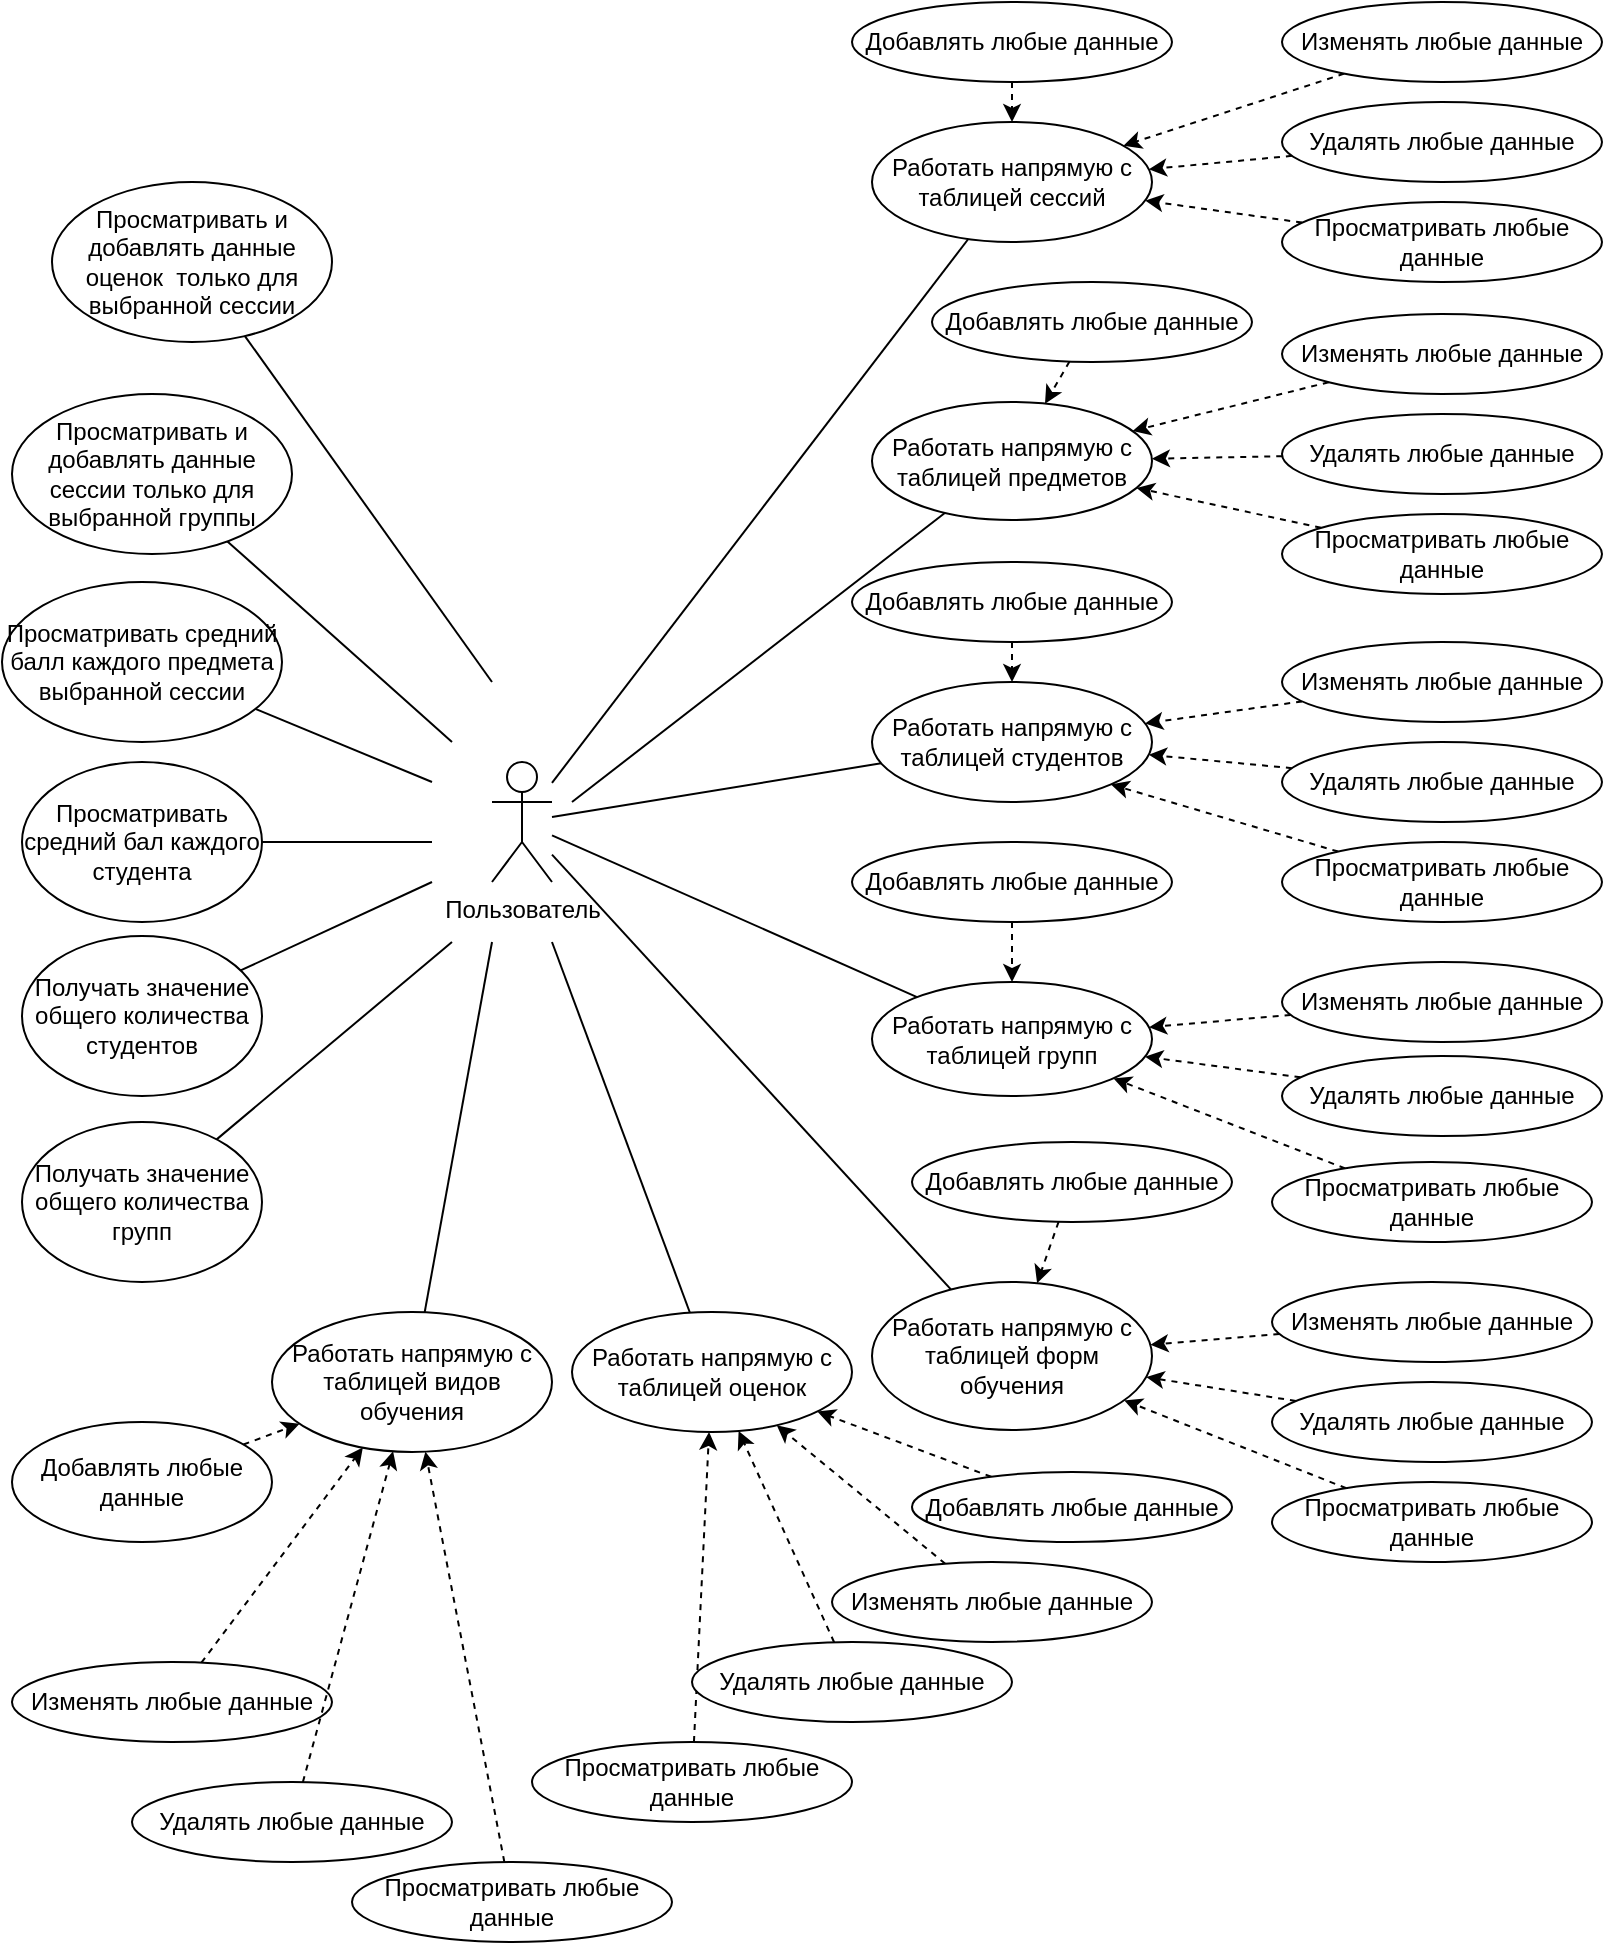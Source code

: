 <mxfile version="14.5.10" type="device"><diagram id="6TR3l-4Fl-24hoV2mAPt" name="Page-1"><mxGraphModel dx="1182" dy="761" grid="1" gridSize="10" guides="1" tooltips="1" connect="1" arrows="1" fold="1" page="1" pageScale="1" pageWidth="827" pageHeight="1169" math="0" shadow="0"><root><mxCell id="0"/><mxCell id="1" parent="0"/><mxCell id="tYN581f29mvAU67w7xoL-1" value="Пользователь" style="shape=umlActor;verticalLabelPosition=bottom;verticalAlign=top;html=1;outlineConnect=0;" vertex="1" parent="1"><mxGeometry x="250" y="380" width="30" height="60" as="geometry"/></mxCell><mxCell id="tYN581f29mvAU67w7xoL-85" style="edgeStyle=none;rounded=0;orthogonalLoop=1;jettySize=auto;html=1;endArrow=none;endFill=0;" edge="1" parent="1" source="tYN581f29mvAU67w7xoL-2" target="tYN581f29mvAU67w7xoL-1"><mxGeometry relative="1" as="geometry"/></mxCell><mxCell id="tYN581f29mvAU67w7xoL-2" value="Работать напрямую с таблицей сессий" style="ellipse;whiteSpace=wrap;html=1;" vertex="1" parent="1"><mxGeometry x="440" y="60" width="140" height="60" as="geometry"/></mxCell><mxCell id="tYN581f29mvAU67w7xoL-83" style="edgeStyle=none;rounded=0;orthogonalLoop=1;jettySize=auto;html=1;endArrow=none;endFill=0;" edge="1" parent="1" source="tYN581f29mvAU67w7xoL-3"><mxGeometry relative="1" as="geometry"><mxPoint x="280" y="470" as="targetPoint"/></mxGeometry></mxCell><mxCell id="tYN581f29mvAU67w7xoL-3" value="Работать напрямую с таблицей оценок" style="ellipse;whiteSpace=wrap;html=1;" vertex="1" parent="1"><mxGeometry x="290" y="655" width="140" height="60" as="geometry"/></mxCell><mxCell id="tYN581f29mvAU67w7xoL-78" style="edgeStyle=none;rounded=0;orthogonalLoop=1;jettySize=auto;html=1;endArrow=none;endFill=0;" edge="1" parent="1" source="tYN581f29mvAU67w7xoL-4"><mxGeometry relative="1" as="geometry"><mxPoint x="290" y="400" as="targetPoint"/></mxGeometry></mxCell><mxCell id="tYN581f29mvAU67w7xoL-4" value="Работать напрямую с таблицей предметов" style="ellipse;whiteSpace=wrap;html=1;" vertex="1" parent="1"><mxGeometry x="440" y="200" width="140" height="59" as="geometry"/></mxCell><mxCell id="tYN581f29mvAU67w7xoL-79" style="edgeStyle=none;rounded=0;orthogonalLoop=1;jettySize=auto;html=1;endArrow=none;endFill=0;" edge="1" parent="1" source="tYN581f29mvAU67w7xoL-5" target="tYN581f29mvAU67w7xoL-1"><mxGeometry relative="1" as="geometry"/></mxCell><mxCell id="tYN581f29mvAU67w7xoL-5" value="Работать напрямую с таблицей студентов" style="ellipse;whiteSpace=wrap;html=1;" vertex="1" parent="1"><mxGeometry x="440" y="340" width="140" height="60" as="geometry"/></mxCell><mxCell id="tYN581f29mvAU67w7xoL-81" style="edgeStyle=none;rounded=0;orthogonalLoop=1;jettySize=auto;html=1;endArrow=none;endFill=0;" edge="1" parent="1" source="tYN581f29mvAU67w7xoL-6" target="tYN581f29mvAU67w7xoL-1"><mxGeometry relative="1" as="geometry"/></mxCell><mxCell id="tYN581f29mvAU67w7xoL-6" value="Работать напрямую с таблицей групп" style="ellipse;whiteSpace=wrap;html=1;" vertex="1" parent="1"><mxGeometry x="440" y="490" width="140" height="57" as="geometry"/></mxCell><mxCell id="tYN581f29mvAU67w7xoL-82" style="edgeStyle=none;rounded=0;orthogonalLoop=1;jettySize=auto;html=1;endArrow=none;endFill=0;" edge="1" parent="1" source="tYN581f29mvAU67w7xoL-7" target="tYN581f29mvAU67w7xoL-1"><mxGeometry relative="1" as="geometry"/></mxCell><mxCell id="tYN581f29mvAU67w7xoL-7" value="Работать напрямую с таблицей форм обучения" style="ellipse;whiteSpace=wrap;html=1;" vertex="1" parent="1"><mxGeometry x="440" y="640" width="140" height="74" as="geometry"/></mxCell><mxCell id="tYN581f29mvAU67w7xoL-84" style="edgeStyle=none;rounded=0;orthogonalLoop=1;jettySize=auto;html=1;endArrow=none;endFill=0;" edge="1" parent="1" source="tYN581f29mvAU67w7xoL-8"><mxGeometry relative="1" as="geometry"><mxPoint x="250" y="470" as="targetPoint"/></mxGeometry></mxCell><mxCell id="tYN581f29mvAU67w7xoL-8" value="Работать напрямую с таблицей видов обучения" style="ellipse;whiteSpace=wrap;html=1;" vertex="1" parent="1"><mxGeometry x="140" y="655" width="140" height="70" as="geometry"/></mxCell><mxCell id="tYN581f29mvAU67w7xoL-30" style="rounded=0;orthogonalLoop=1;jettySize=auto;html=1;dashed=1;" edge="1" parent="1" source="tYN581f29mvAU67w7xoL-13" target="tYN581f29mvAU67w7xoL-2"><mxGeometry relative="1" as="geometry"/></mxCell><mxCell id="tYN581f29mvAU67w7xoL-13" value="Добавлять любые данные" style="ellipse;whiteSpace=wrap;html=1;" vertex="1" parent="1"><mxGeometry x="430" width="160" height="40" as="geometry"/></mxCell><mxCell id="tYN581f29mvAU67w7xoL-31" style="edgeStyle=none;rounded=0;orthogonalLoop=1;jettySize=auto;html=1;dashed=1;" edge="1" parent="1" source="tYN581f29mvAU67w7xoL-14" target="tYN581f29mvAU67w7xoL-2"><mxGeometry relative="1" as="geometry"/></mxCell><mxCell id="tYN581f29mvAU67w7xoL-14" value="Изменять любые данные" style="ellipse;whiteSpace=wrap;html=1;" vertex="1" parent="1"><mxGeometry x="645" width="160" height="40" as="geometry"/></mxCell><mxCell id="tYN581f29mvAU67w7xoL-33" style="edgeStyle=none;rounded=0;orthogonalLoop=1;jettySize=auto;html=1;dashed=1;" edge="1" parent="1" source="tYN581f29mvAU67w7xoL-15" target="tYN581f29mvAU67w7xoL-2"><mxGeometry relative="1" as="geometry"/></mxCell><mxCell id="tYN581f29mvAU67w7xoL-15" value="Просматривать любые данные" style="ellipse;whiteSpace=wrap;html=1;" vertex="1" parent="1"><mxGeometry x="645" y="100" width="160" height="40" as="geometry"/></mxCell><mxCell id="tYN581f29mvAU67w7xoL-32" style="edgeStyle=none;rounded=0;orthogonalLoop=1;jettySize=auto;html=1;dashed=1;" edge="1" parent="1" source="tYN581f29mvAU67w7xoL-16" target="tYN581f29mvAU67w7xoL-2"><mxGeometry relative="1" as="geometry"/></mxCell><mxCell id="tYN581f29mvAU67w7xoL-16" value="Удалять любые данные" style="ellipse;whiteSpace=wrap;html=1;" vertex="1" parent="1"><mxGeometry x="645" y="50" width="160" height="40" as="geometry"/></mxCell><mxCell id="tYN581f29mvAU67w7xoL-34" style="edgeStyle=none;rounded=0;orthogonalLoop=1;jettySize=auto;html=1;dashed=1;" edge="1" parent="1" source="tYN581f29mvAU67w7xoL-17" target="tYN581f29mvAU67w7xoL-4"><mxGeometry relative="1" as="geometry"/></mxCell><mxCell id="tYN581f29mvAU67w7xoL-17" value="Добавлять любые данные" style="ellipse;whiteSpace=wrap;html=1;" vertex="1" parent="1"><mxGeometry x="470" y="140" width="160" height="40" as="geometry"/></mxCell><mxCell id="tYN581f29mvAU67w7xoL-35" style="edgeStyle=none;rounded=0;orthogonalLoop=1;jettySize=auto;html=1;dashed=1;" edge="1" parent="1" source="tYN581f29mvAU67w7xoL-18" target="tYN581f29mvAU67w7xoL-4"><mxGeometry relative="1" as="geometry"/></mxCell><mxCell id="tYN581f29mvAU67w7xoL-18" value="Изменять любые данные" style="ellipse;whiteSpace=wrap;html=1;" vertex="1" parent="1"><mxGeometry x="645" y="156" width="160" height="40" as="geometry"/></mxCell><mxCell id="tYN581f29mvAU67w7xoL-37" style="edgeStyle=none;rounded=0;orthogonalLoop=1;jettySize=auto;html=1;dashed=1;" edge="1" parent="1" source="tYN581f29mvAU67w7xoL-19" target="tYN581f29mvAU67w7xoL-4"><mxGeometry relative="1" as="geometry"/></mxCell><mxCell id="tYN581f29mvAU67w7xoL-19" value="Просматривать любые данные" style="ellipse;whiteSpace=wrap;html=1;" vertex="1" parent="1"><mxGeometry x="645" y="256" width="160" height="40" as="geometry"/></mxCell><mxCell id="tYN581f29mvAU67w7xoL-36" style="edgeStyle=none;rounded=0;orthogonalLoop=1;jettySize=auto;html=1;dashed=1;" edge="1" parent="1" source="tYN581f29mvAU67w7xoL-20" target="tYN581f29mvAU67w7xoL-4"><mxGeometry relative="1" as="geometry"/></mxCell><mxCell id="tYN581f29mvAU67w7xoL-20" value="Удалять любые данные" style="ellipse;whiteSpace=wrap;html=1;" vertex="1" parent="1"><mxGeometry x="645" y="206" width="160" height="40" as="geometry"/></mxCell><mxCell id="tYN581f29mvAU67w7xoL-38" style="edgeStyle=none;rounded=0;orthogonalLoop=1;jettySize=auto;html=1;dashed=1;" edge="1" parent="1" source="tYN581f29mvAU67w7xoL-26" target="tYN581f29mvAU67w7xoL-5"><mxGeometry relative="1" as="geometry"/></mxCell><mxCell id="tYN581f29mvAU67w7xoL-26" value="Добавлять любые данные" style="ellipse;whiteSpace=wrap;html=1;" vertex="1" parent="1"><mxGeometry x="430" y="280" width="160" height="40" as="geometry"/></mxCell><mxCell id="tYN581f29mvAU67w7xoL-39" style="edgeStyle=none;rounded=0;orthogonalLoop=1;jettySize=auto;html=1;dashed=1;" edge="1" parent="1" source="tYN581f29mvAU67w7xoL-27" target="tYN581f29mvAU67w7xoL-5"><mxGeometry relative="1" as="geometry"/></mxCell><mxCell id="tYN581f29mvAU67w7xoL-27" value="Изменять любые данные" style="ellipse;whiteSpace=wrap;html=1;" vertex="1" parent="1"><mxGeometry x="645" y="320" width="160" height="40" as="geometry"/></mxCell><mxCell id="tYN581f29mvAU67w7xoL-41" style="edgeStyle=none;rounded=0;orthogonalLoop=1;jettySize=auto;html=1;entryX=1;entryY=1;entryDx=0;entryDy=0;dashed=1;" edge="1" parent="1" source="tYN581f29mvAU67w7xoL-28" target="tYN581f29mvAU67w7xoL-5"><mxGeometry relative="1" as="geometry"/></mxCell><mxCell id="tYN581f29mvAU67w7xoL-28" value="Просматривать любые данные" style="ellipse;whiteSpace=wrap;html=1;" vertex="1" parent="1"><mxGeometry x="645" y="420" width="160" height="40" as="geometry"/></mxCell><mxCell id="tYN581f29mvAU67w7xoL-40" style="edgeStyle=none;rounded=0;orthogonalLoop=1;jettySize=auto;html=1;dashed=1;" edge="1" parent="1" source="tYN581f29mvAU67w7xoL-29" target="tYN581f29mvAU67w7xoL-5"><mxGeometry relative="1" as="geometry"><mxPoint x="590" y="380" as="targetPoint"/></mxGeometry></mxCell><mxCell id="tYN581f29mvAU67w7xoL-29" value="Удалять любые данные" style="ellipse;whiteSpace=wrap;html=1;" vertex="1" parent="1"><mxGeometry x="645" y="370" width="160" height="40" as="geometry"/></mxCell><mxCell id="tYN581f29mvAU67w7xoL-62" style="edgeStyle=none;rounded=0;orthogonalLoop=1;jettySize=auto;html=1;dashed=1;" edge="1" parent="1" source="tYN581f29mvAU67w7xoL-42" target="tYN581f29mvAU67w7xoL-6"><mxGeometry relative="1" as="geometry"/></mxCell><mxCell id="tYN581f29mvAU67w7xoL-42" value="Добавлять любые данные" style="ellipse;whiteSpace=wrap;html=1;" vertex="1" parent="1"><mxGeometry x="430" y="420" width="160" height="40" as="geometry"/></mxCell><mxCell id="tYN581f29mvAU67w7xoL-63" style="edgeStyle=none;rounded=0;orthogonalLoop=1;jettySize=auto;html=1;dashed=1;" edge="1" parent="1" source="tYN581f29mvAU67w7xoL-43" target="tYN581f29mvAU67w7xoL-6"><mxGeometry relative="1" as="geometry"/></mxCell><mxCell id="tYN581f29mvAU67w7xoL-43" value="Изменять любые данные" style="ellipse;whiteSpace=wrap;html=1;" vertex="1" parent="1"><mxGeometry x="645" y="480" width="160" height="40" as="geometry"/></mxCell><mxCell id="tYN581f29mvAU67w7xoL-65" style="edgeStyle=none;rounded=0;orthogonalLoop=1;jettySize=auto;html=1;dashed=1;" edge="1" parent="1" source="tYN581f29mvAU67w7xoL-44" target="tYN581f29mvAU67w7xoL-6"><mxGeometry relative="1" as="geometry"/></mxCell><mxCell id="tYN581f29mvAU67w7xoL-44" value="Просматривать любые данные" style="ellipse;whiteSpace=wrap;html=1;" vertex="1" parent="1"><mxGeometry x="640" y="580" width="160" height="40" as="geometry"/></mxCell><mxCell id="tYN581f29mvAU67w7xoL-64" style="edgeStyle=none;rounded=0;orthogonalLoop=1;jettySize=auto;html=1;dashed=1;" edge="1" parent="1" source="tYN581f29mvAU67w7xoL-45" target="tYN581f29mvAU67w7xoL-6"><mxGeometry relative="1" as="geometry"/></mxCell><mxCell id="tYN581f29mvAU67w7xoL-45" value="Удалять любые данные" style="ellipse;whiteSpace=wrap;html=1;" vertex="1" parent="1"><mxGeometry x="645" y="527" width="160" height="40" as="geometry"/></mxCell><mxCell id="tYN581f29mvAU67w7xoL-66" style="edgeStyle=none;rounded=0;orthogonalLoop=1;jettySize=auto;html=1;dashed=1;" edge="1" parent="1" source="tYN581f29mvAU67w7xoL-50" target="tYN581f29mvAU67w7xoL-7"><mxGeometry relative="1" as="geometry"/></mxCell><mxCell id="tYN581f29mvAU67w7xoL-50" value="Добавлять любые данные" style="ellipse;whiteSpace=wrap;html=1;" vertex="1" parent="1"><mxGeometry x="460" y="570" width="160" height="40" as="geometry"/></mxCell><mxCell id="tYN581f29mvAU67w7xoL-67" style="edgeStyle=none;rounded=0;orthogonalLoop=1;jettySize=auto;html=1;dashed=1;" edge="1" parent="1" source="tYN581f29mvAU67w7xoL-51" target="tYN581f29mvAU67w7xoL-7"><mxGeometry relative="1" as="geometry"/></mxCell><mxCell id="tYN581f29mvAU67w7xoL-51" value="Изменять любые данные" style="ellipse;whiteSpace=wrap;html=1;" vertex="1" parent="1"><mxGeometry x="640" y="640" width="160" height="40" as="geometry"/></mxCell><mxCell id="tYN581f29mvAU67w7xoL-69" style="edgeStyle=none;rounded=0;orthogonalLoop=1;jettySize=auto;html=1;dashed=1;" edge="1" parent="1" source="tYN581f29mvAU67w7xoL-52" target="tYN581f29mvAU67w7xoL-7"><mxGeometry relative="1" as="geometry"/></mxCell><mxCell id="tYN581f29mvAU67w7xoL-52" value="Просматривать любые данные" style="ellipse;whiteSpace=wrap;html=1;" vertex="1" parent="1"><mxGeometry x="640" y="740" width="160" height="40" as="geometry"/></mxCell><mxCell id="tYN581f29mvAU67w7xoL-68" style="edgeStyle=none;rounded=0;orthogonalLoop=1;jettySize=auto;html=1;dashed=1;" edge="1" parent="1" source="tYN581f29mvAU67w7xoL-53" target="tYN581f29mvAU67w7xoL-7"><mxGeometry relative="1" as="geometry"/></mxCell><mxCell id="tYN581f29mvAU67w7xoL-53" value="Удалять любые данные" style="ellipse;whiteSpace=wrap;html=1;" vertex="1" parent="1"><mxGeometry x="640" y="690" width="160" height="40" as="geometry"/></mxCell><mxCell id="tYN581f29mvAU67w7xoL-77" style="edgeStyle=none;rounded=0;orthogonalLoop=1;jettySize=auto;html=1;dashed=1;" edge="1" parent="1" source="tYN581f29mvAU67w7xoL-54" target="tYN581f29mvAU67w7xoL-8"><mxGeometry relative="1" as="geometry"/></mxCell><mxCell id="tYN581f29mvAU67w7xoL-54" value="Добавлять любые данные" style="ellipse;whiteSpace=wrap;html=1;" vertex="1" parent="1"><mxGeometry x="10" y="710" width="130" height="60" as="geometry"/></mxCell><mxCell id="tYN581f29mvAU67w7xoL-76" style="edgeStyle=none;rounded=0;orthogonalLoop=1;jettySize=auto;html=1;dashed=1;" edge="1" parent="1" source="tYN581f29mvAU67w7xoL-55" target="tYN581f29mvAU67w7xoL-8"><mxGeometry relative="1" as="geometry"/></mxCell><mxCell id="tYN581f29mvAU67w7xoL-55" value="Изменять любые данные" style="ellipse;whiteSpace=wrap;html=1;" vertex="1" parent="1"><mxGeometry x="10" y="830" width="160" height="40" as="geometry"/></mxCell><mxCell id="tYN581f29mvAU67w7xoL-74" style="edgeStyle=none;rounded=0;orthogonalLoop=1;jettySize=auto;html=1;dashed=1;" edge="1" parent="1" source="tYN581f29mvAU67w7xoL-56" target="tYN581f29mvAU67w7xoL-8"><mxGeometry relative="1" as="geometry"/></mxCell><mxCell id="tYN581f29mvAU67w7xoL-56" value="Просматривать любые данные" style="ellipse;whiteSpace=wrap;html=1;" vertex="1" parent="1"><mxGeometry x="180" y="930" width="160" height="40" as="geometry"/></mxCell><mxCell id="tYN581f29mvAU67w7xoL-75" style="edgeStyle=none;rounded=0;orthogonalLoop=1;jettySize=auto;html=1;dashed=1;" edge="1" parent="1" source="tYN581f29mvAU67w7xoL-57" target="tYN581f29mvAU67w7xoL-8"><mxGeometry relative="1" as="geometry"/></mxCell><mxCell id="tYN581f29mvAU67w7xoL-57" value="Удалять любые данные" style="ellipse;whiteSpace=wrap;html=1;" vertex="1" parent="1"><mxGeometry x="70" y="890" width="160" height="40" as="geometry"/></mxCell><mxCell id="tYN581f29mvAU67w7xoL-70" style="edgeStyle=none;rounded=0;orthogonalLoop=1;jettySize=auto;html=1;dashed=1;" edge="1" parent="1" source="tYN581f29mvAU67w7xoL-58" target="tYN581f29mvAU67w7xoL-3"><mxGeometry relative="1" as="geometry"/></mxCell><mxCell id="tYN581f29mvAU67w7xoL-58" value="Добавлять любые данные" style="ellipse;whiteSpace=wrap;html=1;" vertex="1" parent="1"><mxGeometry x="460" y="735" width="160" height="35" as="geometry"/></mxCell><mxCell id="tYN581f29mvAU67w7xoL-71" style="edgeStyle=none;rounded=0;orthogonalLoop=1;jettySize=auto;html=1;dashed=1;" edge="1" parent="1" source="tYN581f29mvAU67w7xoL-59" target="tYN581f29mvAU67w7xoL-3"><mxGeometry relative="1" as="geometry"/></mxCell><mxCell id="tYN581f29mvAU67w7xoL-59" value="Изменять любые данные" style="ellipse;whiteSpace=wrap;html=1;" vertex="1" parent="1"><mxGeometry x="420" y="780" width="160" height="40" as="geometry"/></mxCell><mxCell id="tYN581f29mvAU67w7xoL-73" style="edgeStyle=none;rounded=0;orthogonalLoop=1;jettySize=auto;html=1;dashed=1;" edge="1" parent="1" source="tYN581f29mvAU67w7xoL-60" target="tYN581f29mvAU67w7xoL-3"><mxGeometry relative="1" as="geometry"/></mxCell><mxCell id="tYN581f29mvAU67w7xoL-60" value="Просматривать любые данные" style="ellipse;whiteSpace=wrap;html=1;" vertex="1" parent="1"><mxGeometry x="270" y="870" width="160" height="40" as="geometry"/></mxCell><mxCell id="tYN581f29mvAU67w7xoL-72" style="edgeStyle=none;rounded=0;orthogonalLoop=1;jettySize=auto;html=1;dashed=1;" edge="1" parent="1" source="tYN581f29mvAU67w7xoL-61" target="tYN581f29mvAU67w7xoL-3"><mxGeometry relative="1" as="geometry"/></mxCell><mxCell id="tYN581f29mvAU67w7xoL-61" value="Удалять любые данные" style="ellipse;whiteSpace=wrap;html=1;" vertex="1" parent="1"><mxGeometry x="350" y="820" width="160" height="40" as="geometry"/></mxCell><mxCell id="tYN581f29mvAU67w7xoL-80" style="edgeStyle=none;rounded=0;orthogonalLoop=1;jettySize=auto;html=1;exitX=0.5;exitY=0;exitDx=0;exitDy=0;endArrow=none;endFill=0;" edge="1" parent="1" source="tYN581f29mvAU67w7xoL-6" target="tYN581f29mvAU67w7xoL-6"><mxGeometry relative="1" as="geometry"/></mxCell><mxCell id="tYN581f29mvAU67w7xoL-92" style="edgeStyle=none;rounded=0;orthogonalLoop=1;jettySize=auto;html=1;endArrow=none;endFill=0;" edge="1" parent="1" source="tYN581f29mvAU67w7xoL-86"><mxGeometry relative="1" as="geometry"><mxPoint x="230" y="470" as="targetPoint"/></mxGeometry></mxCell><mxCell id="tYN581f29mvAU67w7xoL-86" value="Получать значение общего количества групп" style="ellipse;whiteSpace=wrap;html=1;" vertex="1" parent="1"><mxGeometry x="15" y="560" width="120" height="80" as="geometry"/></mxCell><mxCell id="tYN581f29mvAU67w7xoL-93" style="edgeStyle=none;rounded=0;orthogonalLoop=1;jettySize=auto;html=1;endArrow=none;endFill=0;" edge="1" parent="1" source="tYN581f29mvAU67w7xoL-87"><mxGeometry relative="1" as="geometry"><mxPoint x="220" y="440" as="targetPoint"/></mxGeometry></mxCell><mxCell id="tYN581f29mvAU67w7xoL-87" value="Получать значение общего количества студентов" style="ellipse;whiteSpace=wrap;html=1;" vertex="1" parent="1"><mxGeometry x="15" y="467" width="120" height="80" as="geometry"/></mxCell><mxCell id="tYN581f29mvAU67w7xoL-94" style="edgeStyle=none;rounded=0;orthogonalLoop=1;jettySize=auto;html=1;endArrow=none;endFill=0;" edge="1" parent="1" source="tYN581f29mvAU67w7xoL-88"><mxGeometry relative="1" as="geometry"><mxPoint x="220" y="420" as="targetPoint"/></mxGeometry></mxCell><mxCell id="tYN581f29mvAU67w7xoL-88" value="Просматривать средний бал каждого студента" style="ellipse;whiteSpace=wrap;html=1;" vertex="1" parent="1"><mxGeometry x="15" y="380" width="120" height="80" as="geometry"/></mxCell><mxCell id="tYN581f29mvAU67w7xoL-96" style="edgeStyle=none;rounded=0;orthogonalLoop=1;jettySize=auto;html=1;endArrow=none;endFill=0;" edge="1" parent="1" source="tYN581f29mvAU67w7xoL-89"><mxGeometry relative="1" as="geometry"><mxPoint x="230" y="370" as="targetPoint"/></mxGeometry></mxCell><mxCell id="tYN581f29mvAU67w7xoL-89" value="Просматривать и добавлять данные сессии только для выбранной группы" style="ellipse;whiteSpace=wrap;html=1;" vertex="1" parent="1"><mxGeometry x="10" y="196" width="140" height="80" as="geometry"/></mxCell><mxCell id="tYN581f29mvAU67w7xoL-95" style="edgeStyle=none;rounded=0;orthogonalLoop=1;jettySize=auto;html=1;endArrow=none;endFill=0;" edge="1" parent="1" source="tYN581f29mvAU67w7xoL-90"><mxGeometry relative="1" as="geometry"><mxPoint x="220" y="390" as="targetPoint"/></mxGeometry></mxCell><mxCell id="tYN581f29mvAU67w7xoL-90" value="Просматривать средний балл каждого предмета выбранной сессии" style="ellipse;whiteSpace=wrap;html=1;" vertex="1" parent="1"><mxGeometry x="5" y="290" width="140" height="80" as="geometry"/></mxCell><mxCell id="tYN581f29mvAU67w7xoL-97" style="edgeStyle=none;rounded=0;orthogonalLoop=1;jettySize=auto;html=1;endArrow=none;endFill=0;" edge="1" parent="1" source="tYN581f29mvAU67w7xoL-91"><mxGeometry relative="1" as="geometry"><mxPoint x="250" y="340" as="targetPoint"/></mxGeometry></mxCell><mxCell id="tYN581f29mvAU67w7xoL-91" value="Просматривать и добавлять данные оценок&amp;nbsp; только для выбранной сессии" style="ellipse;whiteSpace=wrap;html=1;" vertex="1" parent="1"><mxGeometry x="30" y="90" width="140" height="80" as="geometry"/></mxCell></root></mxGraphModel></diagram></mxfile>